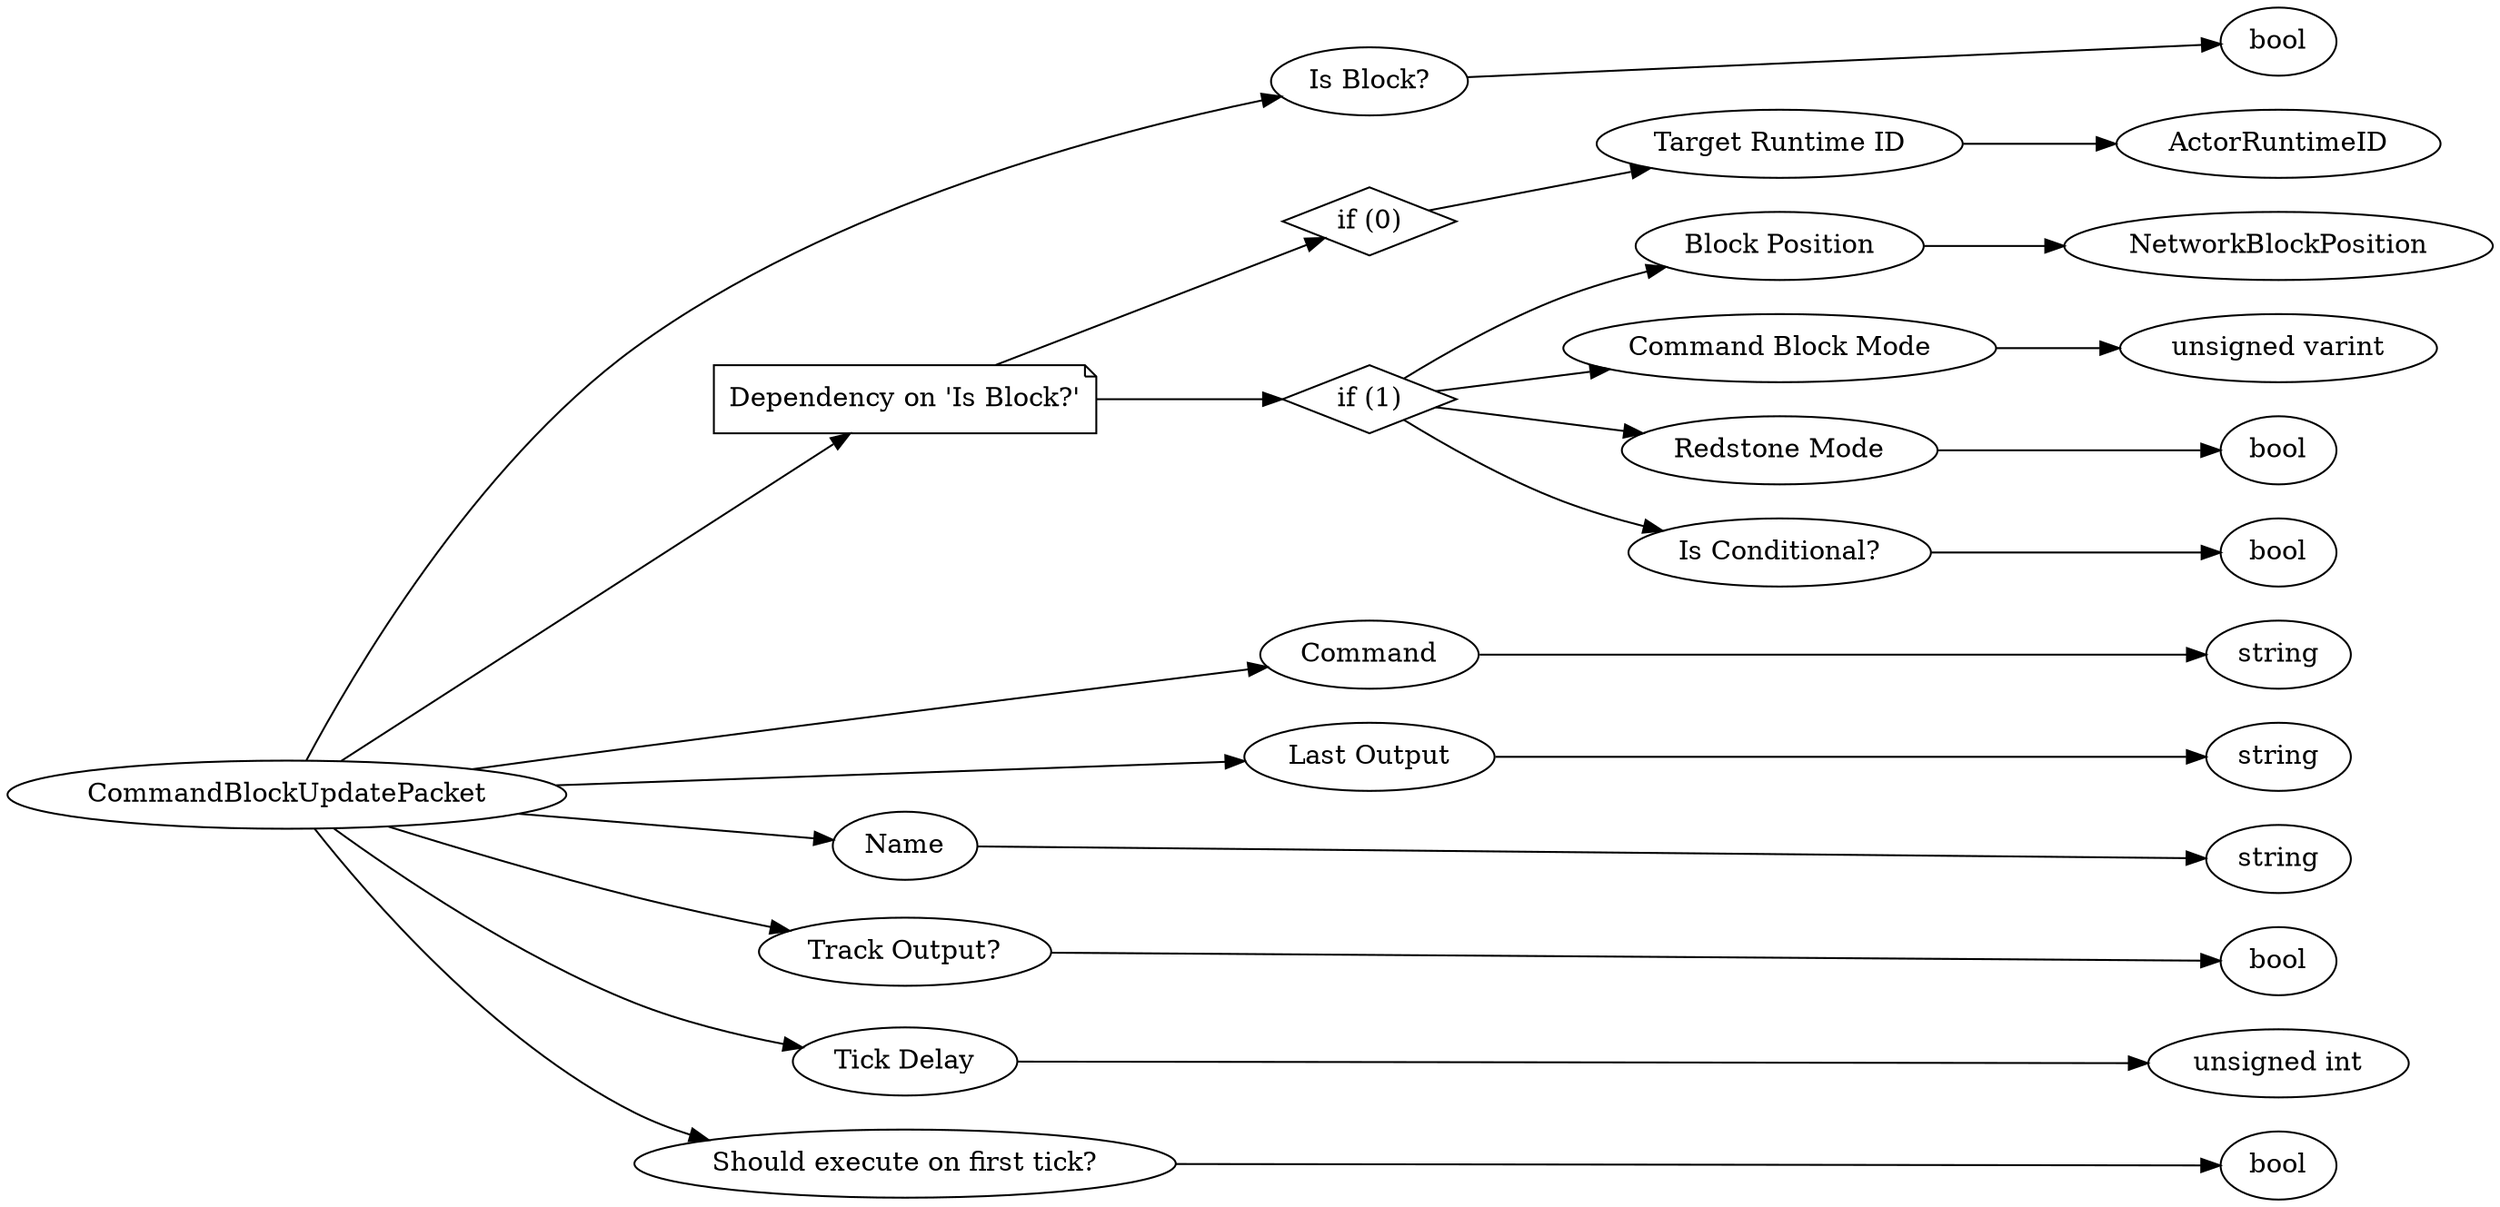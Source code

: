 digraph "CommandBlockUpdatePacket" {
rankdir = LR
0
0 -> 1
1 -> 2
0 -> 3
3 -> 4
4 -> 5
5 -> 6
3 -> 7
7 -> 8
8 -> 9
7 -> 10
10 -> 11
7 -> 12
12 -> 13
7 -> 14
14 -> 15
0 -> 16
16 -> 17
0 -> 18
18 -> 19
0 -> 20
20 -> 21
0 -> 22
22 -> 23
0 -> 24
24 -> 25
0 -> 26
26 -> 27

0 [label="CommandBlockUpdatePacket",comment="name: \"CommandBlockUpdatePacket\", typeName: \"\", id: 0, branchId: 78, recurseId: -1, attributes: 0, notes: \"\""];
1 [label="Is Block?",comment="name: \"Is Block?\", typeName: \"\", id: 1, branchId: 0, recurseId: -1, attributes: 0, notes: \"\""];
2 [label="bool",comment="name: \"bool\", typeName: \"\", id: 2, branchId: 0, recurseId: -1, attributes: 512, notes: \"\""];
3 [label="Dependency on 'Is Block?'",shape=note,comment="name: \"Dependency on 'Is Block?'\", typeName: \"\", id: 3, branchId: 0, recurseId: -1, attributes: 2, notes: \"\""];
4 [label="if (0)",shape=diamond,comment="name: \"if (0)\", typeName: \"\", id: 4, branchId: 0, recurseId: -1, attributes: 4, notes: \"\""];
5 [label="Target Runtime ID",comment="name: \"Target Runtime ID\", typeName: \"ActorRuntimeID\", id: 5, branchId: 0, recurseId: -1, attributes: 256, notes: \"\""];
6 [label="ActorRuntimeID",comment="name: \"ActorRuntimeID\", typeName: \"\", id: 6, branchId: 0, recurseId: -1, attributes: 512, notes: \"\""];
7 [label="if (1)",shape=diamond,comment="name: \"if (1)\", typeName: \"\", id: 7, branchId: 1, recurseId: -1, attributes: 4, notes: \"\""];
8 [label="Block Position",comment="name: \"Block Position\", typeName: \"NetworkBlockPosition\", id: 8, branchId: 0, recurseId: -1, attributes: 256, notes: \"\""];
9 [label="NetworkBlockPosition",comment="name: \"NetworkBlockPosition\", typeName: \"\", id: 9, branchId: 0, recurseId: -1, attributes: 512, notes: \"\""];
10 [label="Command Block Mode",comment="name: \"Command Block Mode\", typeName: \"\", id: 10, branchId: 0, recurseId: -1, attributes: 0, notes: \"\""];
11 [label="unsigned varint",comment="name: \"unsigned varint\", typeName: \"\", id: 11, branchId: 0, recurseId: -1, attributes: 512, notes: \"\""];
12 [label="Redstone Mode",comment="name: \"Redstone Mode\", typeName: \"\", id: 12, branchId: 0, recurseId: -1, attributes: 0, notes: \"\""];
13 [label="bool",comment="name: \"bool\", typeName: \"\", id: 13, branchId: 0, recurseId: -1, attributes: 512, notes: \"\""];
14 [label="Is Conditional?",comment="name: \"Is Conditional?\", typeName: \"\", id: 14, branchId: 0, recurseId: -1, attributes: 0, notes: \"\""];
15 [label="bool",comment="name: \"bool\", typeName: \"\", id: 15, branchId: 0, recurseId: -1, attributes: 512, notes: \"\""];
16 [label="Command",comment="name: \"Command\", typeName: \"\", id: 16, branchId: 0, recurseId: -1, attributes: 0, notes: \"\""];
17 [label="string",comment="name: \"string\", typeName: \"\", id: 17, branchId: 0, recurseId: -1, attributes: 512, notes: \"\""];
18 [label="Last Output",comment="name: \"Last Output\", typeName: \"\", id: 18, branchId: 0, recurseId: -1, attributes: 0, notes: \"\""];
19 [label="string",comment="name: \"string\", typeName: \"\", id: 19, branchId: 0, recurseId: -1, attributes: 512, notes: \"\""];
20 [label="Name",comment="name: \"Name\", typeName: \"\", id: 20, branchId: 0, recurseId: -1, attributes: 0, notes: \"\""];
21 [label="string",comment="name: \"string\", typeName: \"\", id: 21, branchId: 0, recurseId: -1, attributes: 512, notes: \"\""];
22 [label="Track Output?",comment="name: \"Track Output?\", typeName: \"\", id: 22, branchId: 0, recurseId: -1, attributes: 0, notes: \"\""];
23 [label="bool",comment="name: \"bool\", typeName: \"\", id: 23, branchId: 0, recurseId: -1, attributes: 512, notes: \"\""];
24 [label="Tick Delay",comment="name: \"Tick Delay\", typeName: \"\", id: 24, branchId: 0, recurseId: -1, attributes: 0, notes: \"\""];
25 [label="unsigned int",comment="name: \"unsigned int\", typeName: \"\", id: 25, branchId: 0, recurseId: -1, attributes: 512, notes: \"\""];
26 [label="Should execute on first tick?",comment="name: \"Should execute on first tick?\", typeName: \"\", id: 26, branchId: 0, recurseId: -1, attributes: 0, notes: \"If a delay is set on a repeating command block, should the command execute on first tick, or on first delay?\""];
27 [label="bool",comment="name: \"bool\", typeName: \"\", id: 27, branchId: 0, recurseId: -1, attributes: 512, notes: \"\""];
{ rank = max;2;6;9;11;13;15;17;19;21;23;25;27}

}
